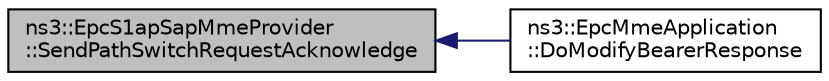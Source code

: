 digraph "ns3::EpcS1apSapMmeProvider::SendPathSwitchRequestAcknowledge"
{
  edge [fontname="Helvetica",fontsize="10",labelfontname="Helvetica",labelfontsize="10"];
  node [fontname="Helvetica",fontsize="10",shape=record];
  rankdir="LR";
  Node1 [label="ns3::EpcS1apSapMmeProvider\l::SendPathSwitchRequestAcknowledge",height=0.2,width=0.4,color="black", fillcolor="grey75", style="filled", fontcolor="black"];
  Node1 -> Node2 [dir="back",color="midnightblue",fontsize="10",style="solid"];
  Node2 [label="ns3::EpcMmeApplication\l::DoModifyBearerResponse",height=0.2,width=0.4,color="black", fillcolor="white", style="filled",URL="$d3/dac/classns3_1_1EpcMmeApplication.html#a623fb0bd41d2ec4b1c7f373578196385"];
}
